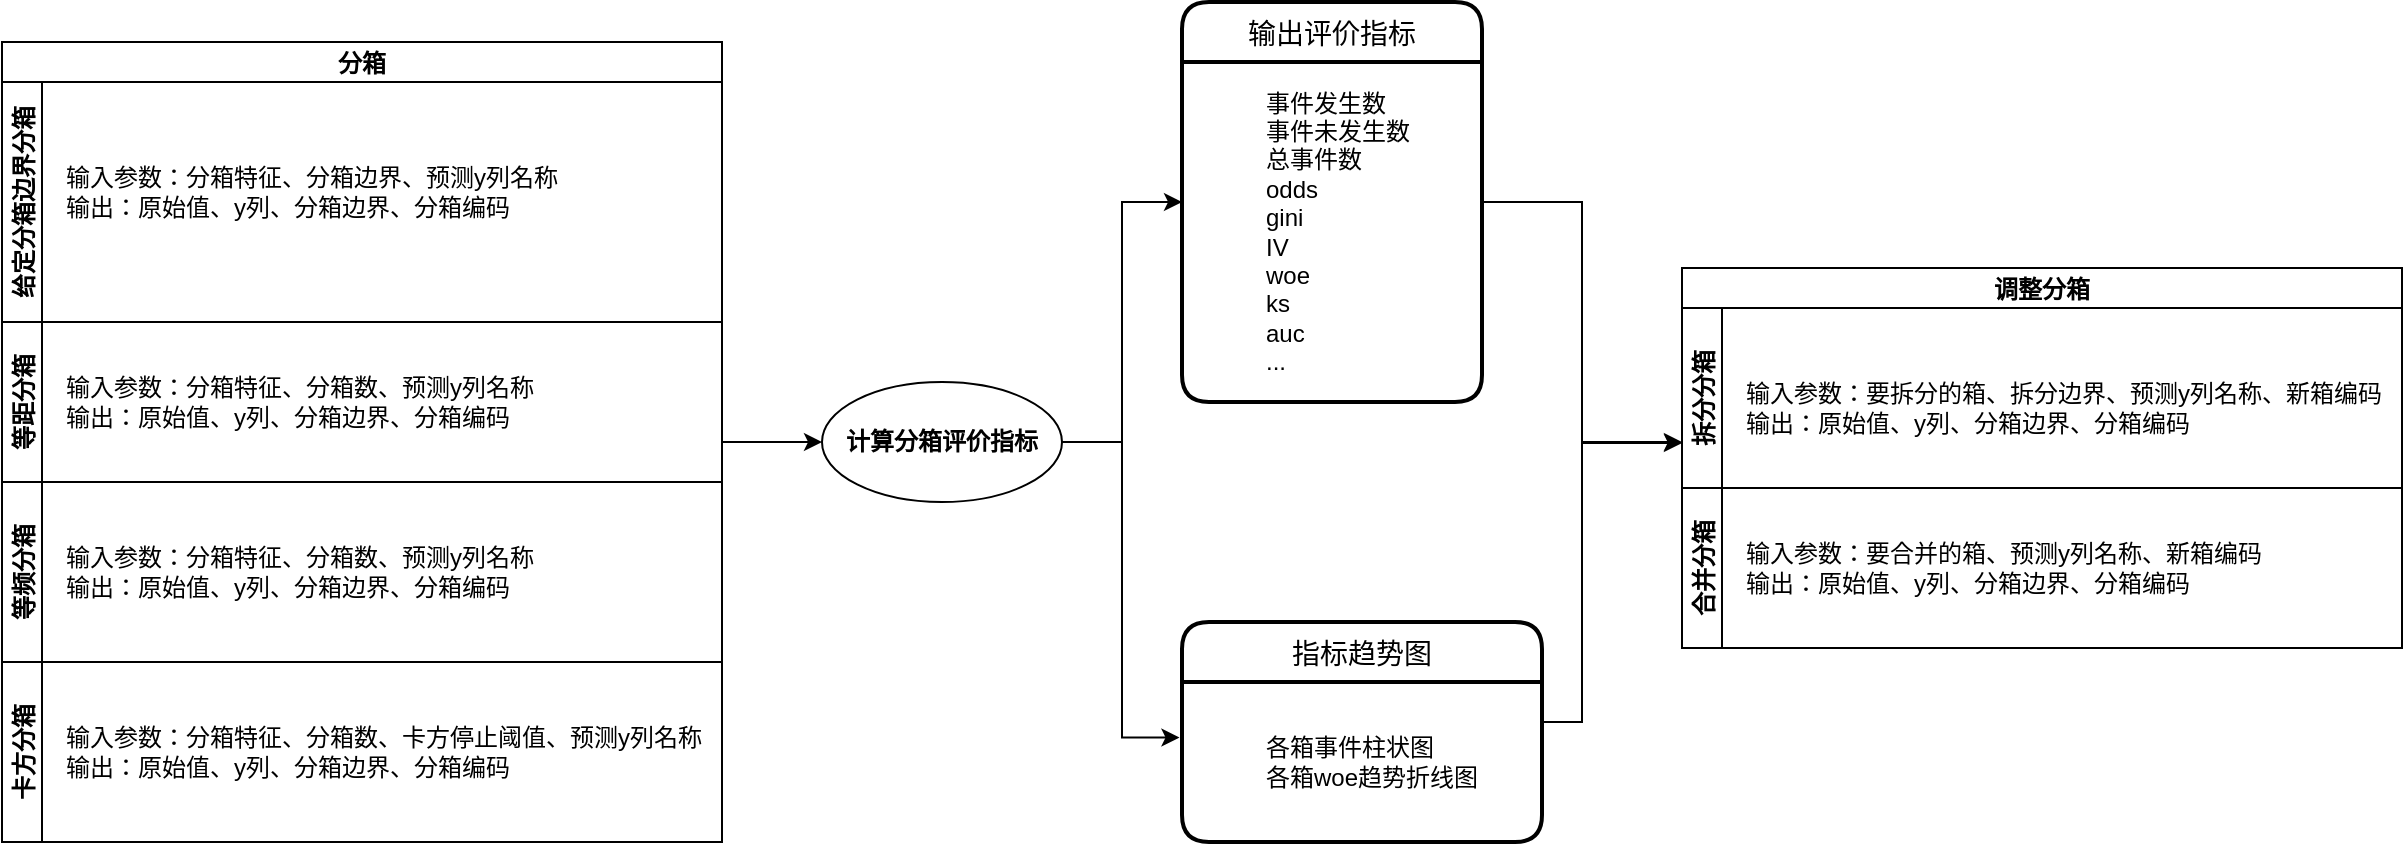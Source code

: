 <mxfile version="15.1.0" type="github">
  <diagram id="kV8AVYPeI4GKE2GWJKbX" name="Page-1">
    <mxGraphModel dx="946" dy="525" grid="1" gridSize="10" guides="1" tooltips="1" connect="1" arrows="1" fold="1" page="1" pageScale="1" pageWidth="827" pageHeight="1169" math="0" shadow="0">
      <root>
        <mxCell id="0" />
        <mxCell id="1" parent="0" />
        <mxCell id="WX8LQyO9qb-D_v_6701a-38" value="" style="edgeStyle=orthogonalEdgeStyle;rounded=0;orthogonalLoop=1;jettySize=auto;html=1;" parent="1" source="WX8LQyO9qb-D_v_6701a-14" target="WX8LQyO9qb-D_v_6701a-37" edge="1">
          <mxGeometry relative="1" as="geometry" />
        </mxCell>
        <mxCell id="WX8LQyO9qb-D_v_6701a-14" value="分箱" style="swimlane;childLayout=stackLayout;resizeParent=1;resizeParentMax=0;horizontal=1;startSize=20;horizontalStack=0;" parent="1" vertex="1">
          <mxGeometry x="30" y="90" width="360" height="400" as="geometry">
            <mxRectangle x="230" y="280" width="60" height="20" as="alternateBounds" />
          </mxGeometry>
        </mxCell>
        <mxCell id="WX8LQyO9qb-D_v_6701a-15" value="给定分箱边界分箱" style="swimlane;startSize=20;horizontal=0;" parent="WX8LQyO9qb-D_v_6701a-14" vertex="1">
          <mxGeometry y="20" width="360" height="120" as="geometry">
            <mxRectangle y="20" width="480" height="20" as="alternateBounds" />
          </mxGeometry>
        </mxCell>
        <mxCell id="WX8LQyO9qb-D_v_6701a-22" value="输入参数：分箱特征、分箱边界、预测y列名称&lt;br&gt;输出：原始值、y列、分箱边界、分箱编码" style="text;html=1;align=left;verticalAlign=middle;resizable=0;points=[];autosize=1;strokeColor=none;fillColor=none;" parent="WX8LQyO9qb-D_v_6701a-15" vertex="1">
          <mxGeometry x="30" y="40" width="260" height="30" as="geometry" />
        </mxCell>
        <mxCell id="WX8LQyO9qb-D_v_6701a-16" value="等距分箱" style="swimlane;startSize=20;horizontal=0;" parent="WX8LQyO9qb-D_v_6701a-14" vertex="1">
          <mxGeometry y="140" width="360" height="80" as="geometry" />
        </mxCell>
        <mxCell id="WX8LQyO9qb-D_v_6701a-26" value="输入参数：分箱特征、分箱数、预测y列名称&lt;br&gt;输出：原始值、y列、分箱边界、分箱编码" style="text;html=1;align=left;verticalAlign=middle;resizable=0;points=[];autosize=1;strokeColor=none;fillColor=none;" parent="WX8LQyO9qb-D_v_6701a-16" vertex="1">
          <mxGeometry x="30" y="25" width="250" height="30" as="geometry" />
        </mxCell>
        <mxCell id="WX8LQyO9qb-D_v_6701a-17" value="等频分箱" style="swimlane;startSize=20;horizontal=0;" parent="WX8LQyO9qb-D_v_6701a-14" vertex="1">
          <mxGeometry y="220" width="360" height="90" as="geometry" />
        </mxCell>
        <mxCell id="WX8LQyO9qb-D_v_6701a-27" value="输入参数：分箱特征、分箱数、预测y列名称&lt;br&gt;输出：原始值、y列、分箱边界、分箱编码" style="text;html=1;align=left;verticalAlign=middle;resizable=0;points=[];autosize=1;strokeColor=none;fillColor=none;" parent="WX8LQyO9qb-D_v_6701a-17" vertex="1">
          <mxGeometry x="30" y="30" width="250" height="30" as="geometry" />
        </mxCell>
        <mxCell id="WX8LQyO9qb-D_v_6701a-19" value="卡方分箱" style="swimlane;startSize=20;horizontal=0;" parent="WX8LQyO9qb-D_v_6701a-14" vertex="1">
          <mxGeometry y="310" width="360" height="90" as="geometry" />
        </mxCell>
        <mxCell id="WX8LQyO9qb-D_v_6701a-28" value="输入参数：分箱特征、分箱数、卡方停止阈值、预测y列名称&lt;br&gt;输出：原始值、y列、分箱边界、分箱编码" style="text;html=1;align=left;verticalAlign=middle;resizable=0;points=[];autosize=1;strokeColor=none;fillColor=none;" parent="WX8LQyO9qb-D_v_6701a-19" vertex="1">
          <mxGeometry x="30" y="30" width="330" height="30" as="geometry" />
        </mxCell>
        <mxCell id="WX8LQyO9qb-D_v_6701a-49" style="edgeStyle=orthogonalEdgeStyle;rounded=0;orthogonalLoop=1;jettySize=auto;html=1;entryX=0;entryY=0.412;entryDx=0;entryDy=0;entryPerimeter=0;" parent="1" source="WX8LQyO9qb-D_v_6701a-37" target="WX8LQyO9qb-D_v_6701a-44" edge="1">
          <mxGeometry relative="1" as="geometry" />
        </mxCell>
        <mxCell id="WX8LQyO9qb-D_v_6701a-63" style="edgeStyle=orthogonalEdgeStyle;rounded=0;orthogonalLoop=1;jettySize=auto;html=1;exitX=1;exitY=0.5;exitDx=0;exitDy=0;entryX=-0.007;entryY=0.347;entryDx=0;entryDy=0;entryPerimeter=0;" parent="1" source="WX8LQyO9qb-D_v_6701a-37" target="WX8LQyO9qb-D_v_6701a-62" edge="1">
          <mxGeometry relative="1" as="geometry">
            <Array as="points">
              <mxPoint x="590" y="290" />
              <mxPoint x="590" y="438" />
            </Array>
          </mxGeometry>
        </mxCell>
        <mxCell id="WX8LQyO9qb-D_v_6701a-37" value="计算分箱评价指标" style="ellipse;whiteSpace=wrap;html=1;fontStyle=1;startSize=20;" parent="1" vertex="1">
          <mxGeometry x="440" y="260" width="120" height="60" as="geometry" />
        </mxCell>
        <mxCell id="WX8LQyO9qb-D_v_6701a-59" style="edgeStyle=orthogonalEdgeStyle;rounded=0;orthogonalLoop=1;jettySize=auto;html=1;exitX=1;exitY=0.5;exitDx=0;exitDy=0;entryX=0;entryY=0.75;entryDx=0;entryDy=0;" parent="1" source="WX8LQyO9qb-D_v_6701a-41" target="WX8LQyO9qb-D_v_6701a-51" edge="1">
          <mxGeometry relative="1" as="geometry">
            <mxPoint x="890" y="290" as="targetPoint" />
          </mxGeometry>
        </mxCell>
        <mxCell id="WX8LQyO9qb-D_v_6701a-41" value="输出评价指标" style="swimlane;childLayout=stackLayout;horizontal=1;startSize=30;horizontalStack=0;rounded=1;fontSize=14;fontStyle=0;strokeWidth=2;resizeParent=0;resizeLast=1;shadow=0;dashed=0;align=center;" parent="1" vertex="1">
          <mxGeometry x="620" y="70" width="150" height="200" as="geometry" />
        </mxCell>
        <mxCell id="WX8LQyO9qb-D_v_6701a-44" value="&lt;blockquote style=&quot;margin: 0 0 0 40px ; border: none ; padding: 0px&quot;&gt;&lt;/blockquote&gt;&lt;blockquote style=&quot;margin: 0 0 0 40px ; border: none ; padding: 0px&quot;&gt;&lt;span&gt;事件发生数&lt;br&gt;&lt;/span&gt;&lt;span&gt;事件未发生数&lt;br&gt;&lt;/span&gt;&lt;span&gt;总事件数&lt;br&gt;&lt;/span&gt;&lt;span&gt;odds&lt;br&gt;&lt;/span&gt;&lt;span&gt;gini&lt;br&gt;&lt;/span&gt;&lt;span&gt;IV&lt;br&gt;&lt;/span&gt;&lt;span&gt;woe&lt;br&gt;&lt;/span&gt;&lt;span&gt;ks&lt;br&gt;&lt;/span&gt;&lt;span&gt;auc&lt;br&gt;&lt;/span&gt;&lt;span&gt;...&lt;/span&gt;&lt;/blockquote&gt;&lt;blockquote style=&quot;margin: 0 0 0 40px ; border: none ; padding: 0px&quot;&gt;&lt;/blockquote&gt;&lt;blockquote style=&quot;margin: 0 0 0 40px ; border: none ; padding: 0px&quot;&gt;&lt;/blockquote&gt;&lt;blockquote style=&quot;margin: 0 0 0 40px ; border: none ; padding: 0px&quot;&gt;&lt;/blockquote&gt;&lt;blockquote style=&quot;margin: 0 0 0 40px ; border: none ; padding: 0px&quot;&gt;&lt;/blockquote&gt;&lt;blockquote style=&quot;margin: 0 0 0 40px ; border: none ; padding: 0px&quot;&gt;&lt;/blockquote&gt;&lt;blockquote style=&quot;margin: 0 0 0 40px ; border: none ; padding: 0px&quot;&gt;&lt;/blockquote&gt;&lt;blockquote style=&quot;margin: 0 0 0 40px ; border: none ; padding: 0px&quot;&gt;&lt;/blockquote&gt;&lt;blockquote style=&quot;margin: 0 0 0 40px ; border: none ; padding: 0px&quot;&gt;&lt;/blockquote&gt;" style="text;html=1;align=left;verticalAlign=middle;resizable=0;points=[];autosize=1;strokeColor=none;fillColor=none;" parent="WX8LQyO9qb-D_v_6701a-41" vertex="1">
          <mxGeometry y="30" width="150" height="170" as="geometry" />
        </mxCell>
        <mxCell id="WX8LQyO9qb-D_v_6701a-50" value="调整分箱" style="swimlane;childLayout=stackLayout;resizeParent=1;resizeParentMax=0;horizontal=1;startSize=20;horizontalStack=0;" parent="1" vertex="1">
          <mxGeometry x="870" y="203" width="360" height="190" as="geometry">
            <mxRectangle x="230" y="280" width="60" height="20" as="alternateBounds" />
          </mxGeometry>
        </mxCell>
        <mxCell id="WX8LQyO9qb-D_v_6701a-51" value="拆分分箱" style="swimlane;startSize=20;horizontal=0;" parent="WX8LQyO9qb-D_v_6701a-50" vertex="1">
          <mxGeometry y="20" width="360" height="90" as="geometry">
            <mxRectangle y="20" width="480" height="20" as="alternateBounds" />
          </mxGeometry>
        </mxCell>
        <mxCell id="WX8LQyO9qb-D_v_6701a-52" value="输入参数：要拆分的箱、拆分边界、预测y列名称、新箱编码&lt;br&gt;输出：原始值、y列、分箱边界、分箱编码" style="text;html=1;align=left;verticalAlign=middle;resizable=0;points=[];autosize=1;strokeColor=none;fillColor=none;" parent="WX8LQyO9qb-D_v_6701a-51" vertex="1">
          <mxGeometry x="30" y="35" width="330" height="30" as="geometry" />
        </mxCell>
        <mxCell id="WX8LQyO9qb-D_v_6701a-53" value="合并分箱" style="swimlane;startSize=20;horizontal=0;" parent="WX8LQyO9qb-D_v_6701a-50" vertex="1">
          <mxGeometry y="110" width="360" height="80" as="geometry" />
        </mxCell>
        <mxCell id="WX8LQyO9qb-D_v_6701a-54" value="输入参数：要合并的箱、预测y列名称、新箱编码&lt;br&gt;输出：原始值、y列、分箱边界、分箱编码" style="text;html=1;align=left;verticalAlign=middle;resizable=0;points=[];autosize=1;strokeColor=none;fillColor=none;" parent="WX8LQyO9qb-D_v_6701a-53" vertex="1">
          <mxGeometry x="30" y="25" width="270" height="30" as="geometry" />
        </mxCell>
        <mxCell id="WX8LQyO9qb-D_v_6701a-66" style="edgeStyle=orthogonalEdgeStyle;rounded=0;orthogonalLoop=1;jettySize=auto;html=1;exitX=1;exitY=0.5;exitDx=0;exitDy=0;" parent="1" source="WX8LQyO9qb-D_v_6701a-61" edge="1">
          <mxGeometry relative="1" as="geometry">
            <mxPoint x="870" y="290" as="targetPoint" />
            <Array as="points">
              <mxPoint x="800" y="430" />
              <mxPoint x="820" y="430" />
              <mxPoint x="820" y="290" />
            </Array>
          </mxGeometry>
        </mxCell>
        <mxCell id="WX8LQyO9qb-D_v_6701a-61" value="指标趋势图" style="swimlane;childLayout=stackLayout;horizontal=1;startSize=30;horizontalStack=0;rounded=1;fontSize=14;fontStyle=0;strokeWidth=2;resizeParent=0;resizeLast=1;shadow=0;dashed=0;align=center;" parent="1" vertex="1">
          <mxGeometry x="620" y="380" width="180" height="110" as="geometry" />
        </mxCell>
        <mxCell id="WX8LQyO9qb-D_v_6701a-62" value="&lt;blockquote style=&quot;margin: 0 0 0 40px ; border: none ; padding: 0px&quot;&gt;&lt;/blockquote&gt;&lt;blockquote style=&quot;margin: 0 0 0 40px ; border: none ; padding: 0px&quot;&gt;&lt;span&gt;各箱事件柱状图&lt;/span&gt;&lt;/blockquote&gt;&lt;blockquote style=&quot;margin: 0 0 0 40px ; border: none ; padding: 0px&quot;&gt;各箱woe趋势折线图&lt;/blockquote&gt;&lt;blockquote style=&quot;margin: 0 0 0 40px ; border: none ; padding: 0px&quot;&gt;&lt;/blockquote&gt;&lt;blockquote style=&quot;margin: 0 0 0 40px ; border: none ; padding: 0px&quot;&gt;&lt;/blockquote&gt;&lt;blockquote style=&quot;margin: 0 0 0 40px ; border: none ; padding: 0px&quot;&gt;&lt;/blockquote&gt;&lt;blockquote style=&quot;margin: 0 0 0 40px ; border: none ; padding: 0px&quot;&gt;&lt;/blockquote&gt;&lt;blockquote style=&quot;margin: 0 0 0 40px ; border: none ; padding: 0px&quot;&gt;&lt;/blockquote&gt;&lt;blockquote style=&quot;margin: 0 0 0 40px ; border: none ; padding: 0px&quot;&gt;&lt;/blockquote&gt;&lt;blockquote style=&quot;margin: 0 0 0 40px ; border: none ; padding: 0px&quot;&gt;&lt;/blockquote&gt;&lt;blockquote style=&quot;margin: 0 0 0 40px ; border: none ; padding: 0px&quot;&gt;&lt;/blockquote&gt;" style="text;html=1;align=left;verticalAlign=middle;resizable=0;points=[];autosize=1;strokeColor=none;fillColor=none;" parent="WX8LQyO9qb-D_v_6701a-61" vertex="1">
          <mxGeometry y="30" width="180" height="80" as="geometry" />
        </mxCell>
      </root>
    </mxGraphModel>
  </diagram>
</mxfile>
